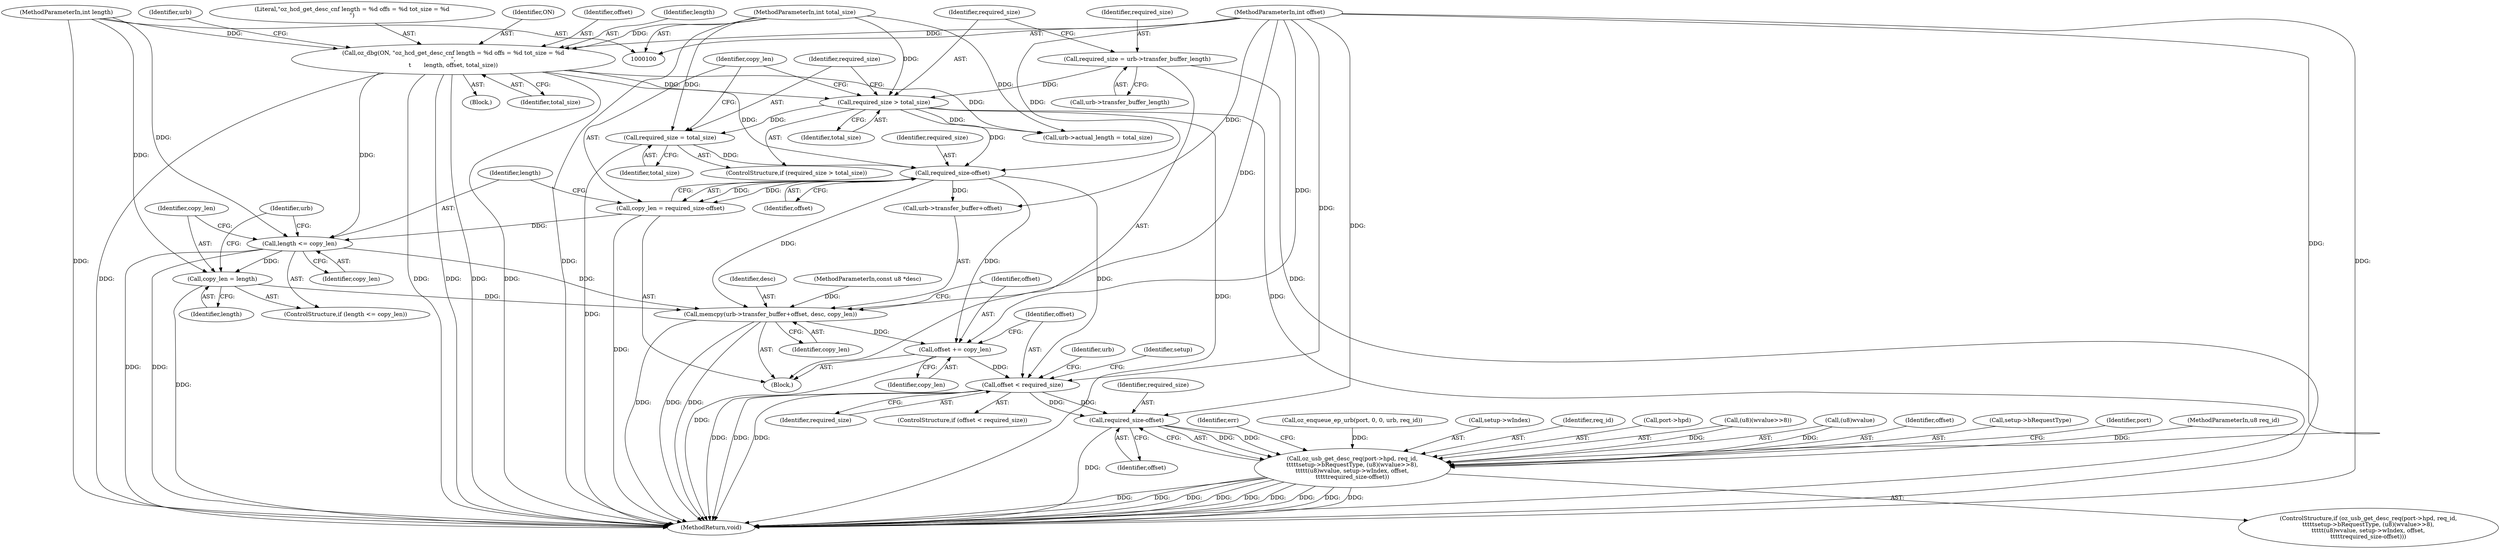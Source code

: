 digraph "1_linux_b1bb5b49373b61bf9d2c73a4d30058ba6f069e4c@API" {
"1000159" [label="(Call,length <= copy_len)"];
"1000118" [label="(Call,oz_dbg(ON, \"oz_hcd_get_desc_cnf length = %d offs = %d tot_size = %d\n\",\n\t       length, offset, total_size))"];
"1000105" [label="(MethodParameterIn,int length)"];
"1000106" [label="(MethodParameterIn,int offset)"];
"1000107" [label="(MethodParameterIn,int total_size)"];
"1000153" [label="(Call,copy_len = required_size-offset)"];
"1000155" [label="(Call,required_size-offset)"];
"1000150" [label="(Call,required_size = total_size)"];
"1000147" [label="(Call,required_size > total_size)"];
"1000141" [label="(Call,required_size = urb->transfer_buffer_length)"];
"1000162" [label="(Call,copy_len = length)"];
"1000165" [label="(Call,memcpy(urb->transfer_buffer+offset, desc, copy_len))"];
"1000173" [label="(Call,offset += copy_len)"];
"1000177" [label="(Call,offset < required_size)"];
"1000229" [label="(Call,required_size-offset)"];
"1000209" [label="(Call,oz_usb_get_desc_req(port->hpd, req_id,\n\t\t\t\t\tsetup->bRequestType, (u8)(wvalue>>8),\n\t\t\t\t\t(u8)wvalue, setup->wIndex, offset,\n\t\t\t\t\trequired_size-offset))"];
"1000108" [label="(Block,)"];
"1000249" [label="(Identifier,urb)"];
"1000142" [label="(Identifier,required_size)"];
"1000247" [label="(Call,urb->actual_length = total_size)"];
"1000125" [label="(Identifier,urb)"];
"1000138" [label="(Block,)"];
"1000102" [label="(MethodParameterIn,u8 req_id)"];
"1000244" [label="(Identifier,err)"];
"1000106" [label="(MethodParameterIn,int offset)"];
"1000179" [label="(Identifier,required_size)"];
"1000163" [label="(Identifier,copy_len)"];
"1000151" [label="(Identifier,required_size)"];
"1000157" [label="(Identifier,offset)"];
"1000197" [label="(Call,oz_enqueue_ep_urb(port, 0, 0, urb, req_id))"];
"1000120" [label="(Literal,\"oz_hcd_get_desc_cnf length = %d offs = %d tot_size = %d\n\")"];
"1000166" [label="(Call,urb->transfer_buffer+offset)"];
"1000225" [label="(Call,setup->wIndex)"];
"1000119" [label="(Identifier,ON)"];
"1000174" [label="(Identifier,offset)"];
"1000213" [label="(Identifier,req_id)"];
"1000118" [label="(Call,oz_dbg(ON, \"oz_hcd_get_desc_cnf length = %d offs = %d tot_size = %d\n\",\n\t       length, offset, total_size))"];
"1000141" [label="(Call,required_size = urb->transfer_buffer_length)"];
"1000178" [label="(Identifier,offset)"];
"1000230" [label="(Identifier,required_size)"];
"1000173" [label="(Call,offset += copy_len)"];
"1000123" [label="(Identifier,total_size)"];
"1000260" [label="(MethodReturn,void)"];
"1000147" [label="(Call,required_size > total_size)"];
"1000208" [label="(ControlStructure,if (oz_usb_get_desc_req(port->hpd, req_id,\n\t\t\t\t\tsetup->bRequestType, (u8)(wvalue>>8),\n\t\t\t\t\t(u8)wvalue, setup->wIndex, offset,\n\t\t\t\t\trequired_size-offset)))"];
"1000168" [label="(Identifier,urb)"];
"1000156" [label="(Identifier,required_size)"];
"1000150" [label="(Call,required_size = total_size)"];
"1000152" [label="(Identifier,total_size)"];
"1000176" [label="(ControlStructure,if (offset < required_size))"];
"1000159" [label="(Call,length <= copy_len)"];
"1000165" [label="(Call,memcpy(urb->transfer_buffer+offset, desc, copy_len))"];
"1000149" [label="(Identifier,total_size)"];
"1000175" [label="(Identifier,copy_len)"];
"1000172" [label="(Identifier,copy_len)"];
"1000231" [label="(Identifier,offset)"];
"1000161" [label="(Identifier,copy_len)"];
"1000183" [label="(Identifier,setup)"];
"1000158" [label="(ControlStructure,if (length <= copy_len))"];
"1000210" [label="(Call,port->hpd)"];
"1000217" [label="(Call,(u8)(wvalue>>8))"];
"1000222" [label="(Call,(u8)wvalue)"];
"1000228" [label="(Identifier,offset)"];
"1000107" [label="(MethodParameterIn,int total_size)"];
"1000214" [label="(Call,setup->bRequestType)"];
"1000177" [label="(Call,offset < required_size)"];
"1000234" [label="(Identifier,port)"];
"1000209" [label="(Call,oz_usb_get_desc_req(port->hpd, req_id,\n\t\t\t\t\tsetup->bRequestType, (u8)(wvalue>>8),\n\t\t\t\t\t(u8)wvalue, setup->wIndex, offset,\n\t\t\t\t\trequired_size-offset))"];
"1000155" [label="(Call,required_size-offset)"];
"1000148" [label="(Identifier,required_size)"];
"1000122" [label="(Identifier,offset)"];
"1000154" [label="(Identifier,copy_len)"];
"1000160" [label="(Identifier,length)"];
"1000162" [label="(Call,copy_len = length)"];
"1000143" [label="(Call,urb->transfer_buffer_length)"];
"1000164" [label="(Identifier,length)"];
"1000171" [label="(Identifier,desc)"];
"1000146" [label="(ControlStructure,if (required_size > total_size))"];
"1000104" [label="(MethodParameterIn,const u8 *desc)"];
"1000229" [label="(Call,required_size-offset)"];
"1000153" [label="(Call,copy_len = required_size-offset)"];
"1000105" [label="(MethodParameterIn,int length)"];
"1000121" [label="(Identifier,length)"];
"1000159" -> "1000158"  [label="AST: "];
"1000159" -> "1000161"  [label="CFG: "];
"1000160" -> "1000159"  [label="AST: "];
"1000161" -> "1000159"  [label="AST: "];
"1000163" -> "1000159"  [label="CFG: "];
"1000168" -> "1000159"  [label="CFG: "];
"1000159" -> "1000260"  [label="DDG: "];
"1000159" -> "1000260"  [label="DDG: "];
"1000118" -> "1000159"  [label="DDG: "];
"1000105" -> "1000159"  [label="DDG: "];
"1000153" -> "1000159"  [label="DDG: "];
"1000159" -> "1000162"  [label="DDG: "];
"1000159" -> "1000165"  [label="DDG: "];
"1000118" -> "1000108"  [label="AST: "];
"1000118" -> "1000123"  [label="CFG: "];
"1000119" -> "1000118"  [label="AST: "];
"1000120" -> "1000118"  [label="AST: "];
"1000121" -> "1000118"  [label="AST: "];
"1000122" -> "1000118"  [label="AST: "];
"1000123" -> "1000118"  [label="AST: "];
"1000125" -> "1000118"  [label="CFG: "];
"1000118" -> "1000260"  [label="DDG: "];
"1000118" -> "1000260"  [label="DDG: "];
"1000118" -> "1000260"  [label="DDG: "];
"1000118" -> "1000260"  [label="DDG: "];
"1000118" -> "1000260"  [label="DDG: "];
"1000105" -> "1000118"  [label="DDG: "];
"1000106" -> "1000118"  [label="DDG: "];
"1000107" -> "1000118"  [label="DDG: "];
"1000118" -> "1000147"  [label="DDG: "];
"1000118" -> "1000155"  [label="DDG: "];
"1000118" -> "1000247"  [label="DDG: "];
"1000105" -> "1000100"  [label="AST: "];
"1000105" -> "1000260"  [label="DDG: "];
"1000105" -> "1000162"  [label="DDG: "];
"1000106" -> "1000100"  [label="AST: "];
"1000106" -> "1000260"  [label="DDG: "];
"1000106" -> "1000155"  [label="DDG: "];
"1000106" -> "1000165"  [label="DDG: "];
"1000106" -> "1000166"  [label="DDG: "];
"1000106" -> "1000173"  [label="DDG: "];
"1000106" -> "1000177"  [label="DDG: "];
"1000106" -> "1000209"  [label="DDG: "];
"1000106" -> "1000229"  [label="DDG: "];
"1000107" -> "1000100"  [label="AST: "];
"1000107" -> "1000260"  [label="DDG: "];
"1000107" -> "1000147"  [label="DDG: "];
"1000107" -> "1000150"  [label="DDG: "];
"1000107" -> "1000247"  [label="DDG: "];
"1000153" -> "1000138"  [label="AST: "];
"1000153" -> "1000155"  [label="CFG: "];
"1000154" -> "1000153"  [label="AST: "];
"1000155" -> "1000153"  [label="AST: "];
"1000160" -> "1000153"  [label="CFG: "];
"1000153" -> "1000260"  [label="DDG: "];
"1000155" -> "1000153"  [label="DDG: "];
"1000155" -> "1000153"  [label="DDG: "];
"1000155" -> "1000157"  [label="CFG: "];
"1000156" -> "1000155"  [label="AST: "];
"1000157" -> "1000155"  [label="AST: "];
"1000150" -> "1000155"  [label="DDG: "];
"1000147" -> "1000155"  [label="DDG: "];
"1000155" -> "1000165"  [label="DDG: "];
"1000155" -> "1000166"  [label="DDG: "];
"1000155" -> "1000173"  [label="DDG: "];
"1000155" -> "1000177"  [label="DDG: "];
"1000150" -> "1000146"  [label="AST: "];
"1000150" -> "1000152"  [label="CFG: "];
"1000151" -> "1000150"  [label="AST: "];
"1000152" -> "1000150"  [label="AST: "];
"1000154" -> "1000150"  [label="CFG: "];
"1000150" -> "1000260"  [label="DDG: "];
"1000147" -> "1000150"  [label="DDG: "];
"1000147" -> "1000146"  [label="AST: "];
"1000147" -> "1000149"  [label="CFG: "];
"1000148" -> "1000147"  [label="AST: "];
"1000149" -> "1000147"  [label="AST: "];
"1000151" -> "1000147"  [label="CFG: "];
"1000154" -> "1000147"  [label="CFG: "];
"1000147" -> "1000260"  [label="DDG: "];
"1000147" -> "1000260"  [label="DDG: "];
"1000141" -> "1000147"  [label="DDG: "];
"1000147" -> "1000247"  [label="DDG: "];
"1000141" -> "1000138"  [label="AST: "];
"1000141" -> "1000143"  [label="CFG: "];
"1000142" -> "1000141"  [label="AST: "];
"1000143" -> "1000141"  [label="AST: "];
"1000148" -> "1000141"  [label="CFG: "];
"1000141" -> "1000260"  [label="DDG: "];
"1000162" -> "1000158"  [label="AST: "];
"1000162" -> "1000164"  [label="CFG: "];
"1000163" -> "1000162"  [label="AST: "];
"1000164" -> "1000162"  [label="AST: "];
"1000168" -> "1000162"  [label="CFG: "];
"1000162" -> "1000260"  [label="DDG: "];
"1000162" -> "1000165"  [label="DDG: "];
"1000165" -> "1000138"  [label="AST: "];
"1000165" -> "1000172"  [label="CFG: "];
"1000166" -> "1000165"  [label="AST: "];
"1000171" -> "1000165"  [label="AST: "];
"1000172" -> "1000165"  [label="AST: "];
"1000174" -> "1000165"  [label="CFG: "];
"1000165" -> "1000260"  [label="DDG: "];
"1000165" -> "1000260"  [label="DDG: "];
"1000165" -> "1000260"  [label="DDG: "];
"1000104" -> "1000165"  [label="DDG: "];
"1000165" -> "1000173"  [label="DDG: "];
"1000173" -> "1000138"  [label="AST: "];
"1000173" -> "1000175"  [label="CFG: "];
"1000174" -> "1000173"  [label="AST: "];
"1000175" -> "1000173"  [label="AST: "];
"1000178" -> "1000173"  [label="CFG: "];
"1000173" -> "1000260"  [label="DDG: "];
"1000173" -> "1000177"  [label="DDG: "];
"1000177" -> "1000176"  [label="AST: "];
"1000177" -> "1000179"  [label="CFG: "];
"1000178" -> "1000177"  [label="AST: "];
"1000179" -> "1000177"  [label="AST: "];
"1000183" -> "1000177"  [label="CFG: "];
"1000249" -> "1000177"  [label="CFG: "];
"1000177" -> "1000260"  [label="DDG: "];
"1000177" -> "1000260"  [label="DDG: "];
"1000177" -> "1000260"  [label="DDG: "];
"1000177" -> "1000229"  [label="DDG: "];
"1000177" -> "1000229"  [label="DDG: "];
"1000229" -> "1000209"  [label="AST: "];
"1000229" -> "1000231"  [label="CFG: "];
"1000230" -> "1000229"  [label="AST: "];
"1000231" -> "1000229"  [label="AST: "];
"1000209" -> "1000229"  [label="CFG: "];
"1000229" -> "1000260"  [label="DDG: "];
"1000229" -> "1000209"  [label="DDG: "];
"1000229" -> "1000209"  [label="DDG: "];
"1000209" -> "1000208"  [label="AST: "];
"1000210" -> "1000209"  [label="AST: "];
"1000213" -> "1000209"  [label="AST: "];
"1000214" -> "1000209"  [label="AST: "];
"1000217" -> "1000209"  [label="AST: "];
"1000222" -> "1000209"  [label="AST: "];
"1000225" -> "1000209"  [label="AST: "];
"1000228" -> "1000209"  [label="AST: "];
"1000234" -> "1000209"  [label="CFG: "];
"1000244" -> "1000209"  [label="CFG: "];
"1000209" -> "1000260"  [label="DDG: "];
"1000209" -> "1000260"  [label="DDG: "];
"1000209" -> "1000260"  [label="DDG: "];
"1000209" -> "1000260"  [label="DDG: "];
"1000209" -> "1000260"  [label="DDG: "];
"1000209" -> "1000260"  [label="DDG: "];
"1000209" -> "1000260"  [label="DDG: "];
"1000209" -> "1000260"  [label="DDG: "];
"1000209" -> "1000260"  [label="DDG: "];
"1000197" -> "1000209"  [label="DDG: "];
"1000102" -> "1000209"  [label="DDG: "];
"1000217" -> "1000209"  [label="DDG: "];
"1000222" -> "1000209"  [label="DDG: "];
}
